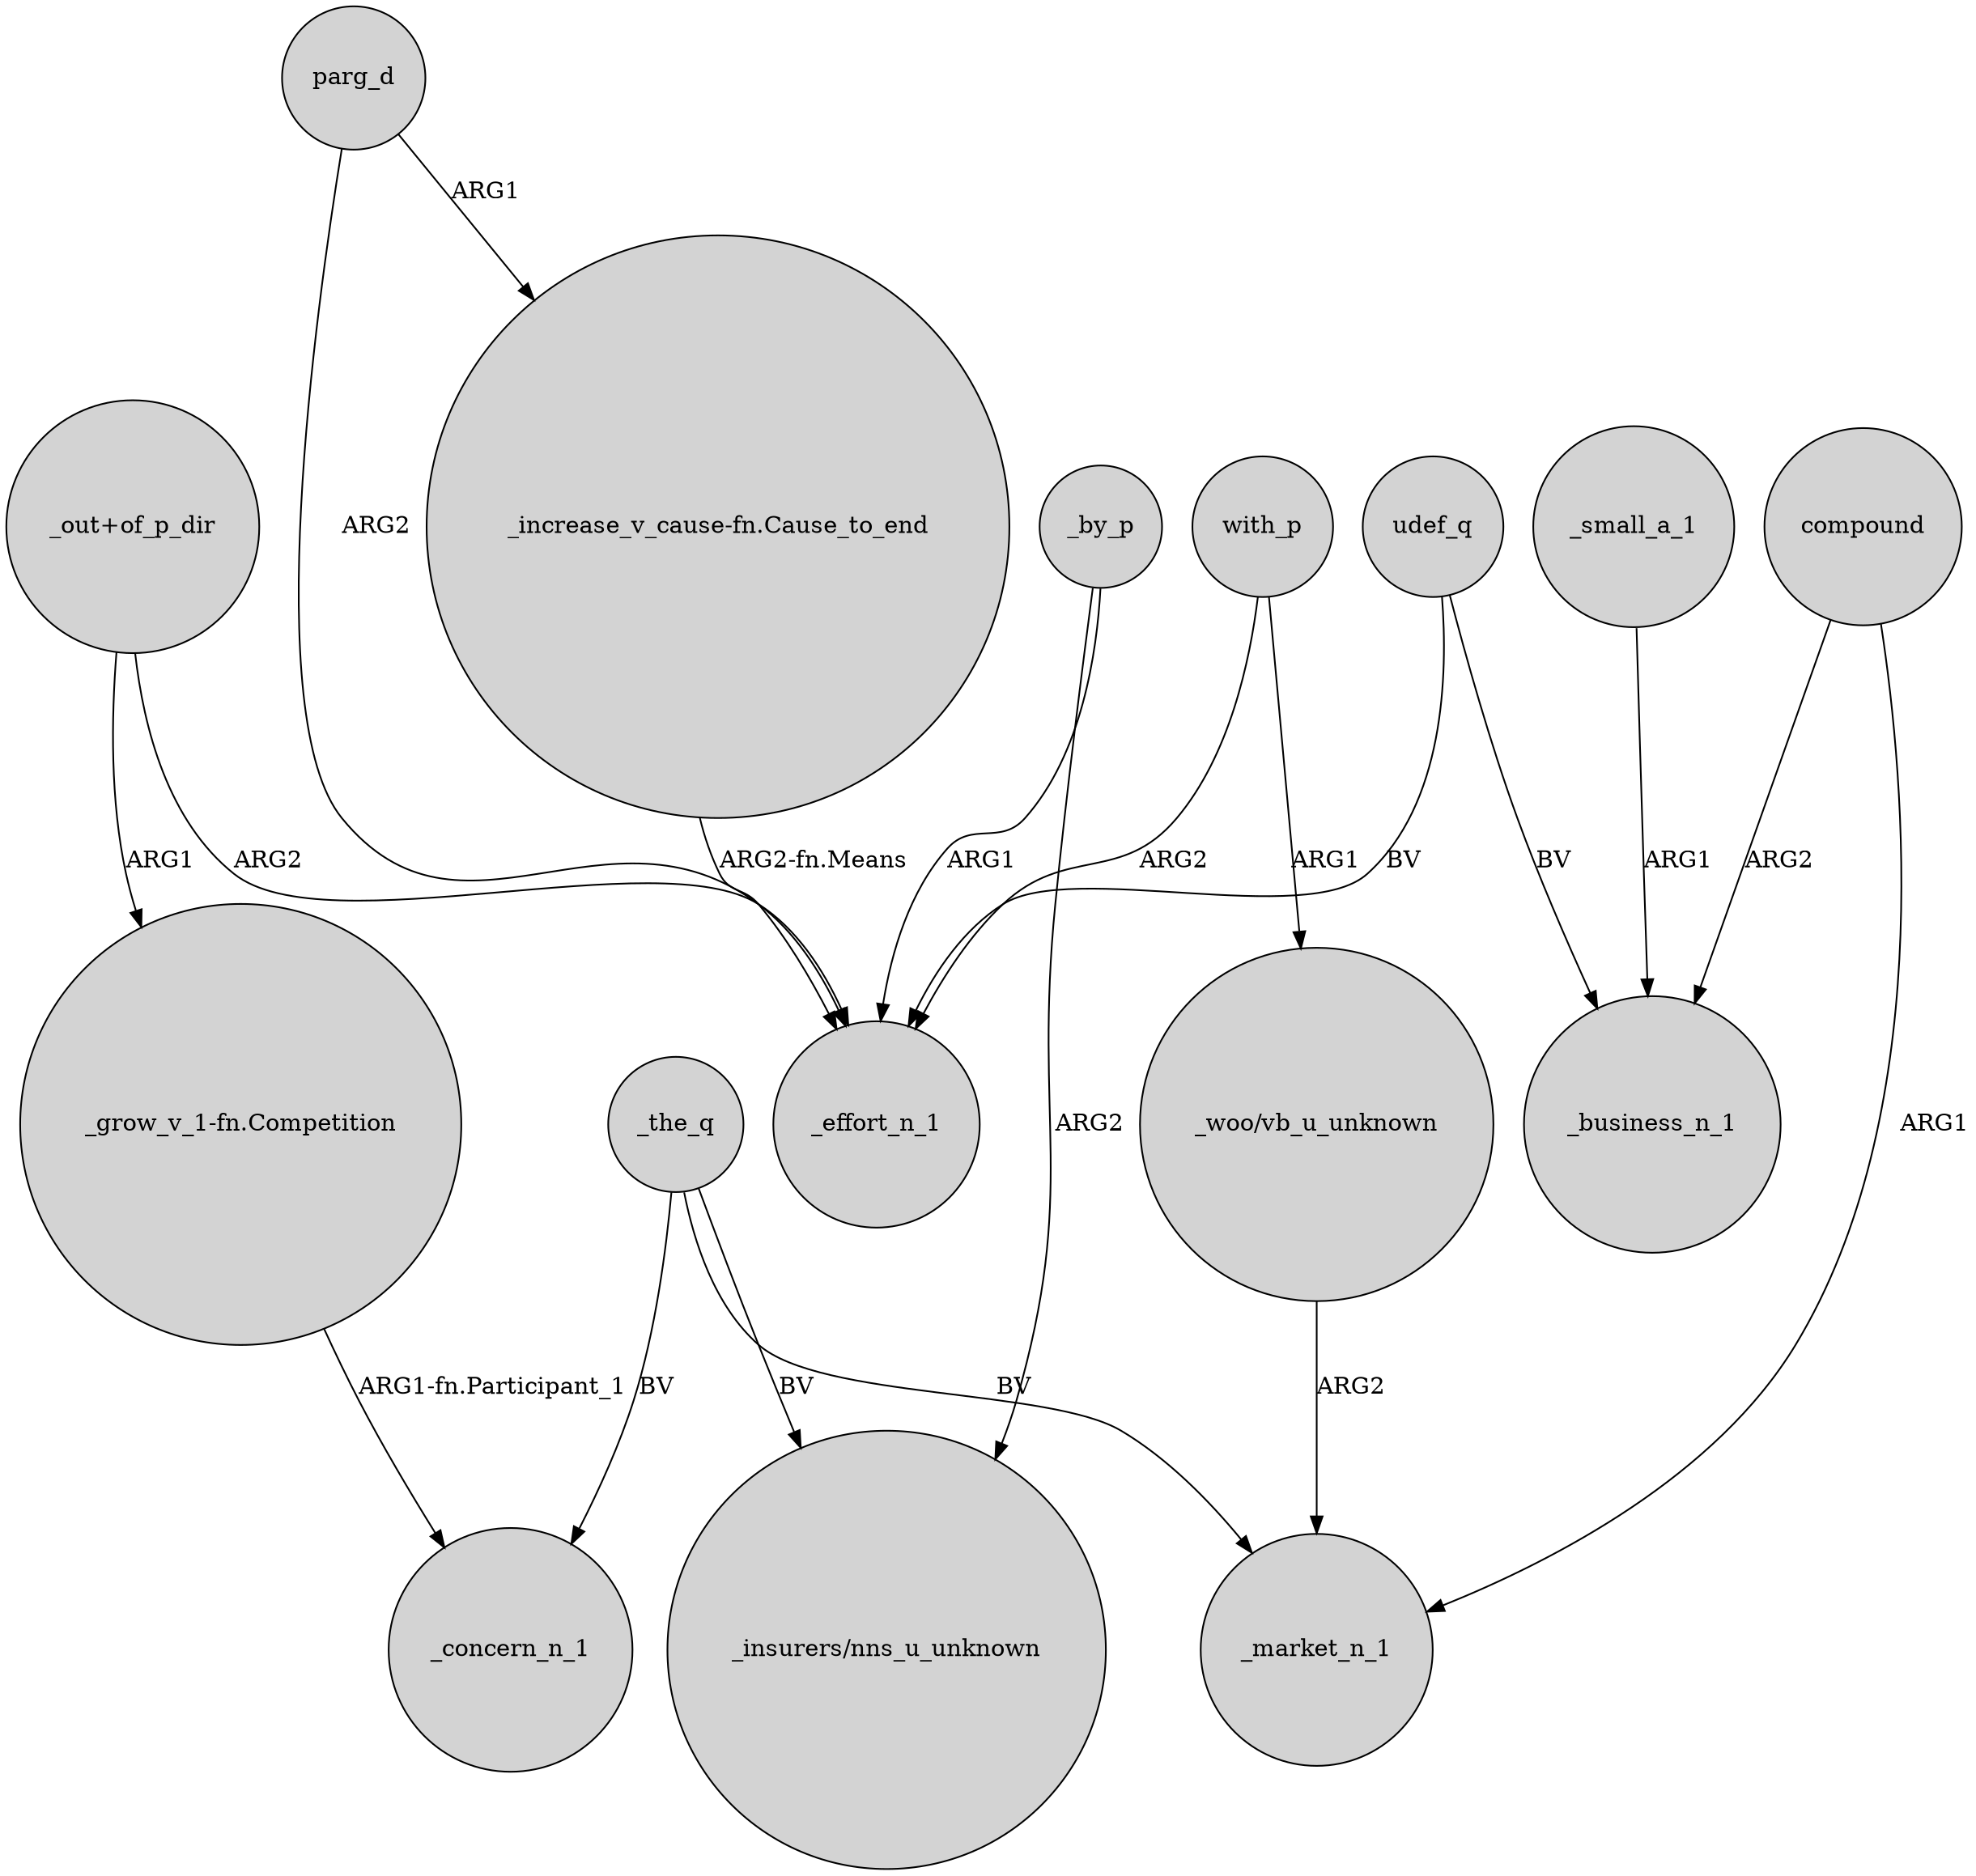 digraph {
	node [shape=circle style=filled]
	"_increase_v_cause-fn.Cause_to_end" -> _effort_n_1 [label="ARG2-fn.Means"]
	udef_q -> _effort_n_1 [label=BV]
	"_out+of_p_dir" -> "_grow_v_1-fn.Competition" [label=ARG1]
	_the_q -> "_insurers/nns_u_unknown" [label=BV]
	_by_p -> "_insurers/nns_u_unknown" [label=ARG2]
	_small_a_1 -> _business_n_1 [label=ARG1]
	_the_q -> _concern_n_1 [label=BV]
	udef_q -> _business_n_1 [label=BV]
	parg_d -> "_increase_v_cause-fn.Cause_to_end" [label=ARG1]
	_the_q -> _market_n_1 [label=BV]
	parg_d -> _effort_n_1 [label=ARG2]
	_by_p -> _effort_n_1 [label=ARG1]
	with_p -> "_woo/vb_u_unknown" [label=ARG1]
	compound -> _business_n_1 [label=ARG2]
	"_woo/vb_u_unknown" -> _market_n_1 [label=ARG2]
	with_p -> _effort_n_1 [label=ARG2]
	compound -> _market_n_1 [label=ARG1]
	"_grow_v_1-fn.Competition" -> _concern_n_1 [label="ARG1-fn.Participant_1"]
	"_out+of_p_dir" -> _effort_n_1 [label=ARG2]
}
